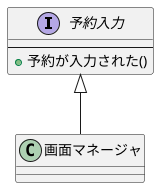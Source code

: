@startuml
interface 予約入力 {
' <<interface>>
---
+ 予約が入力された()
}
class 画面マネージャ {
}
予約入力 <|-- 画面マネージャ
@enduml